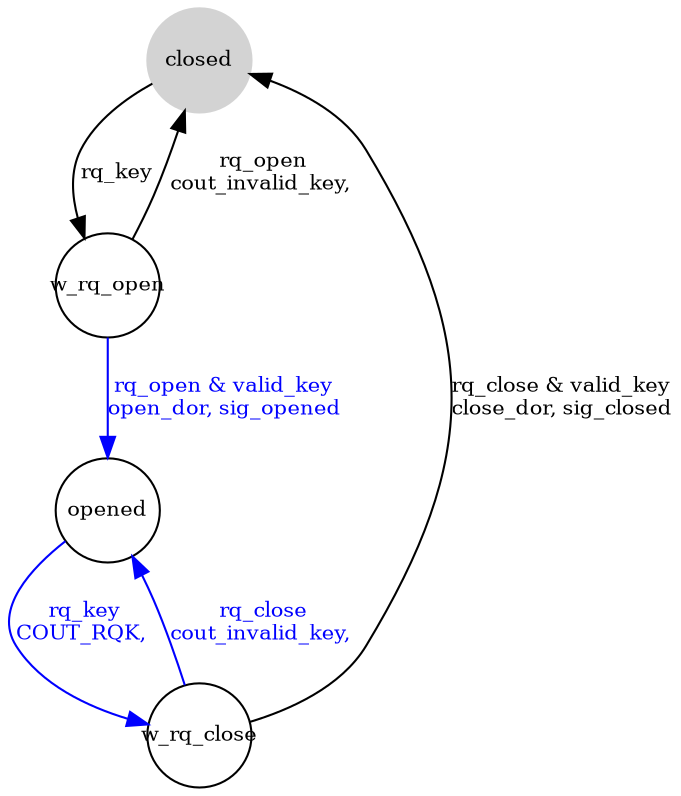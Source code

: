 digraph automata {
    node [shape = circle, fontsize=10, fixedsize=true width=0.7];
    closed [ style = filled, color=lightgrey ];

        closed  ->  w_rq_open  [ label = "rq_key", color=black, fontcolor=black, fontsize=10, fixedsize=true ];
    w_rq_open  ->  opened  [ label = "rq_open & valid_key\nopen_dor, sig_opened", color=blue, fontcolor=blue, fontsize=10, fixedsize=true ];
    w_rq_open  ->  closed  [ label = "rq_open\ncout_invalid_key, ", color=black, fontcolor=black, fontsize=10, fixedsize=true ];
    opened  ->  w_rq_close  [ label = "rq_key\nCOUT_RQK, ", color=blue, fontcolor=blue, fontsize=10, fixedsize=true ];
    w_rq_close  ->  closed  [ label = "rq_close & valid_key\nclose_dor, sig_closed", color=black, fontcolor=black, fontsize=10, fixedsize=true ];
    w_rq_close  ->  opened  [ label = "rq_close\ncout_invalid_key, ", color=blue, fontcolor=blue, fontsize=10, fixedsize=true ];
 

    //simple_dor  [ shape = plaintext ];
}
